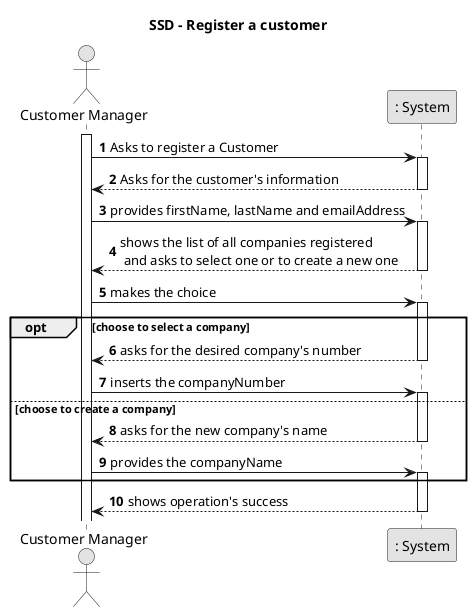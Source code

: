 @startuml
skinparam monochrome true
skinparam packageStyle rectangle
skinparam shadowing false

title SSD - Register a customer

autonumber

actor "Customer Manager" as CM
participant ": System" as System

activate CM    

    CM -> System : Asks to register a Customer
    activate System

        System --> CM : Asks for the customer's information
    deactivate System

    CM -> System : provides firstName, lastName and emailAddress
    activate System

        System --> CM : shows the list of all companies registered\n and asks to select one or to create a new one

    deactivate System

    CM -> System : makes the choice


    activate System

    opt choose to select a company

        System --> CM : asks for the desired company's number

    deactivate System

    CM -> System : inserts the companyNumber

    else choose to create a company

    activate System

        System --> CM : asks for the new company's name

    deactivate System

    CM -> System : provides the companyName

    activate System

    end

        System --> CM : shows operation's success

    deactivate System

@enduml